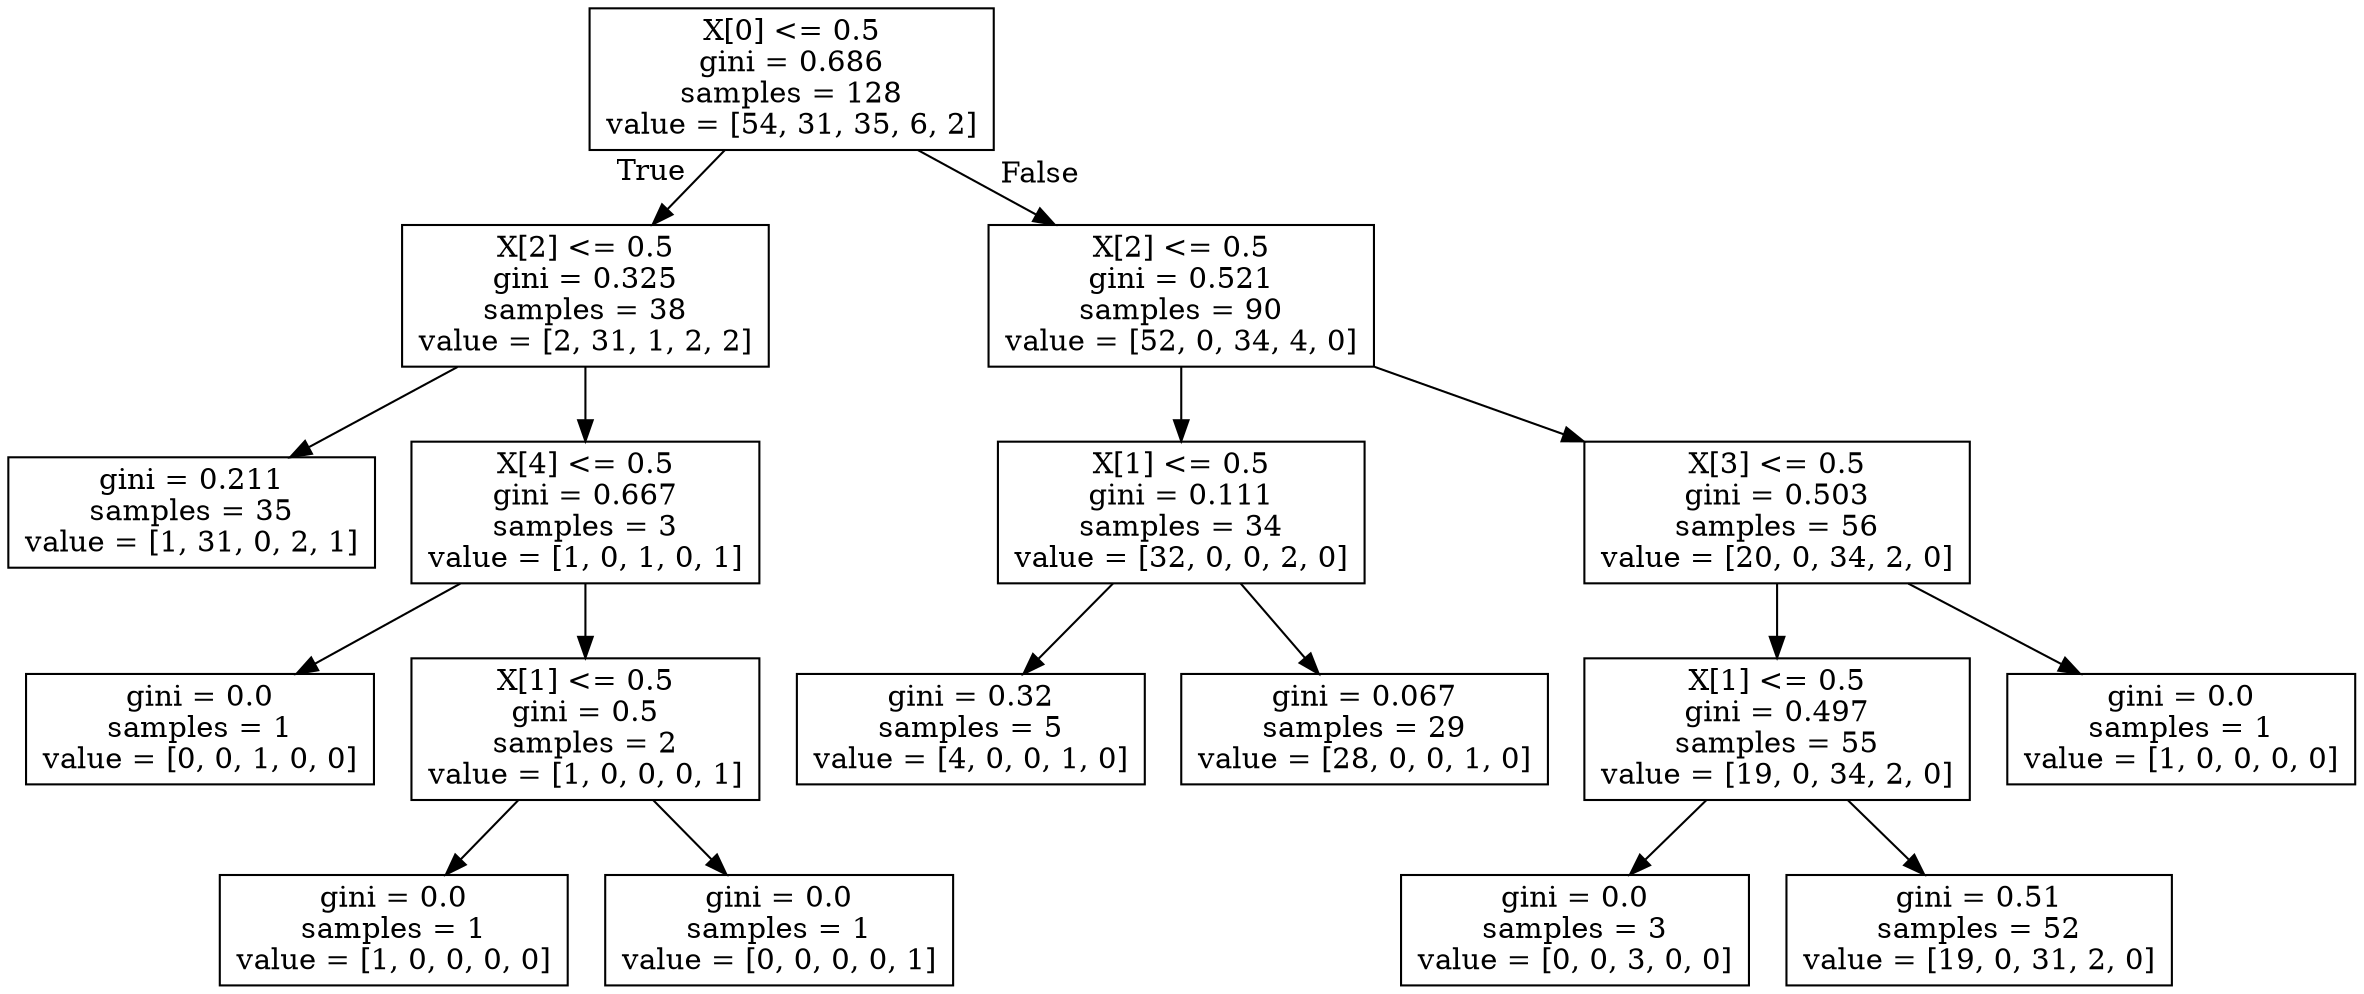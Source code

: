digraph Tree {
node [shape=box] ;
0 [label="X[0] <= 0.5\ngini = 0.686\nsamples = 128\nvalue = [54, 31, 35, 6, 2]"] ;
1 [label="X[2] <= 0.5\ngini = 0.325\nsamples = 38\nvalue = [2, 31, 1, 2, 2]"] ;
0 -> 1 [labeldistance=2.5, labelangle=45, headlabel="True"] ;
2 [label="gini = 0.211\nsamples = 35\nvalue = [1, 31, 0, 2, 1]"] ;
1 -> 2 ;
3 [label="X[4] <= 0.5\ngini = 0.667\nsamples = 3\nvalue = [1, 0, 1, 0, 1]"] ;
1 -> 3 ;
4 [label="gini = 0.0\nsamples = 1\nvalue = [0, 0, 1, 0, 0]"] ;
3 -> 4 ;
5 [label="X[1] <= 0.5\ngini = 0.5\nsamples = 2\nvalue = [1, 0, 0, 0, 1]"] ;
3 -> 5 ;
6 [label="gini = 0.0\nsamples = 1\nvalue = [1, 0, 0, 0, 0]"] ;
5 -> 6 ;
7 [label="gini = 0.0\nsamples = 1\nvalue = [0, 0, 0, 0, 1]"] ;
5 -> 7 ;
8 [label="X[2] <= 0.5\ngini = 0.521\nsamples = 90\nvalue = [52, 0, 34, 4, 0]"] ;
0 -> 8 [labeldistance=2.5, labelangle=-45, headlabel="False"] ;
9 [label="X[1] <= 0.5\ngini = 0.111\nsamples = 34\nvalue = [32, 0, 0, 2, 0]"] ;
8 -> 9 ;
10 [label="gini = 0.32\nsamples = 5\nvalue = [4, 0, 0, 1, 0]"] ;
9 -> 10 ;
11 [label="gini = 0.067\nsamples = 29\nvalue = [28, 0, 0, 1, 0]"] ;
9 -> 11 ;
12 [label="X[3] <= 0.5\ngini = 0.503\nsamples = 56\nvalue = [20, 0, 34, 2, 0]"] ;
8 -> 12 ;
13 [label="X[1] <= 0.5\ngini = 0.497\nsamples = 55\nvalue = [19, 0, 34, 2, 0]"] ;
12 -> 13 ;
14 [label="gini = 0.0\nsamples = 3\nvalue = [0, 0, 3, 0, 0]"] ;
13 -> 14 ;
15 [label="gini = 0.51\nsamples = 52\nvalue = [19, 0, 31, 2, 0]"] ;
13 -> 15 ;
16 [label="gini = 0.0\nsamples = 1\nvalue = [1, 0, 0, 0, 0]"] ;
12 -> 16 ;
}
